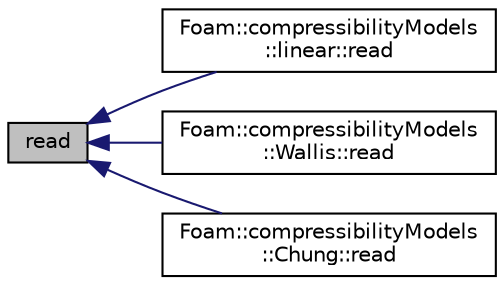 digraph "read"
{
  bgcolor="transparent";
  edge [fontname="Helvetica",fontsize="10",labelfontname="Helvetica",labelfontsize="10"];
  node [fontname="Helvetica",fontsize="10",shape=record];
  rankdir="LR";
  Node1 [label="read",height=0.2,width=0.4,color="black", fillcolor="grey75", style="filled", fontcolor="black"];
  Node1 -> Node2 [dir="back",color="midnightblue",fontsize="10",style="solid",fontname="Helvetica"];
  Node2 [label="Foam::compressibilityModels\l::linear::read",height=0.2,width=0.4,color="black",URL="$a01330.html#a3a64ab9d5be1c13ec93e1d26e24cdaed",tooltip="Read transportProperties dictionary. "];
  Node1 -> Node3 [dir="back",color="midnightblue",fontsize="10",style="solid",fontname="Helvetica"];
  Node3 [label="Foam::compressibilityModels\l::Wallis::read",height=0.2,width=0.4,color="black",URL="$a02837.html#a3a64ab9d5be1c13ec93e1d26e24cdaed",tooltip="Read transportProperties dictionary. "];
  Node1 -> Node4 [dir="back",color="midnightblue",fontsize="10",style="solid",fontname="Helvetica"];
  Node4 [label="Foam::compressibilityModels\l::Chung::read",height=0.2,width=0.4,color="black",URL="$a00273.html#a3a64ab9d5be1c13ec93e1d26e24cdaed",tooltip="Read transportProperties dictionary. "];
}
